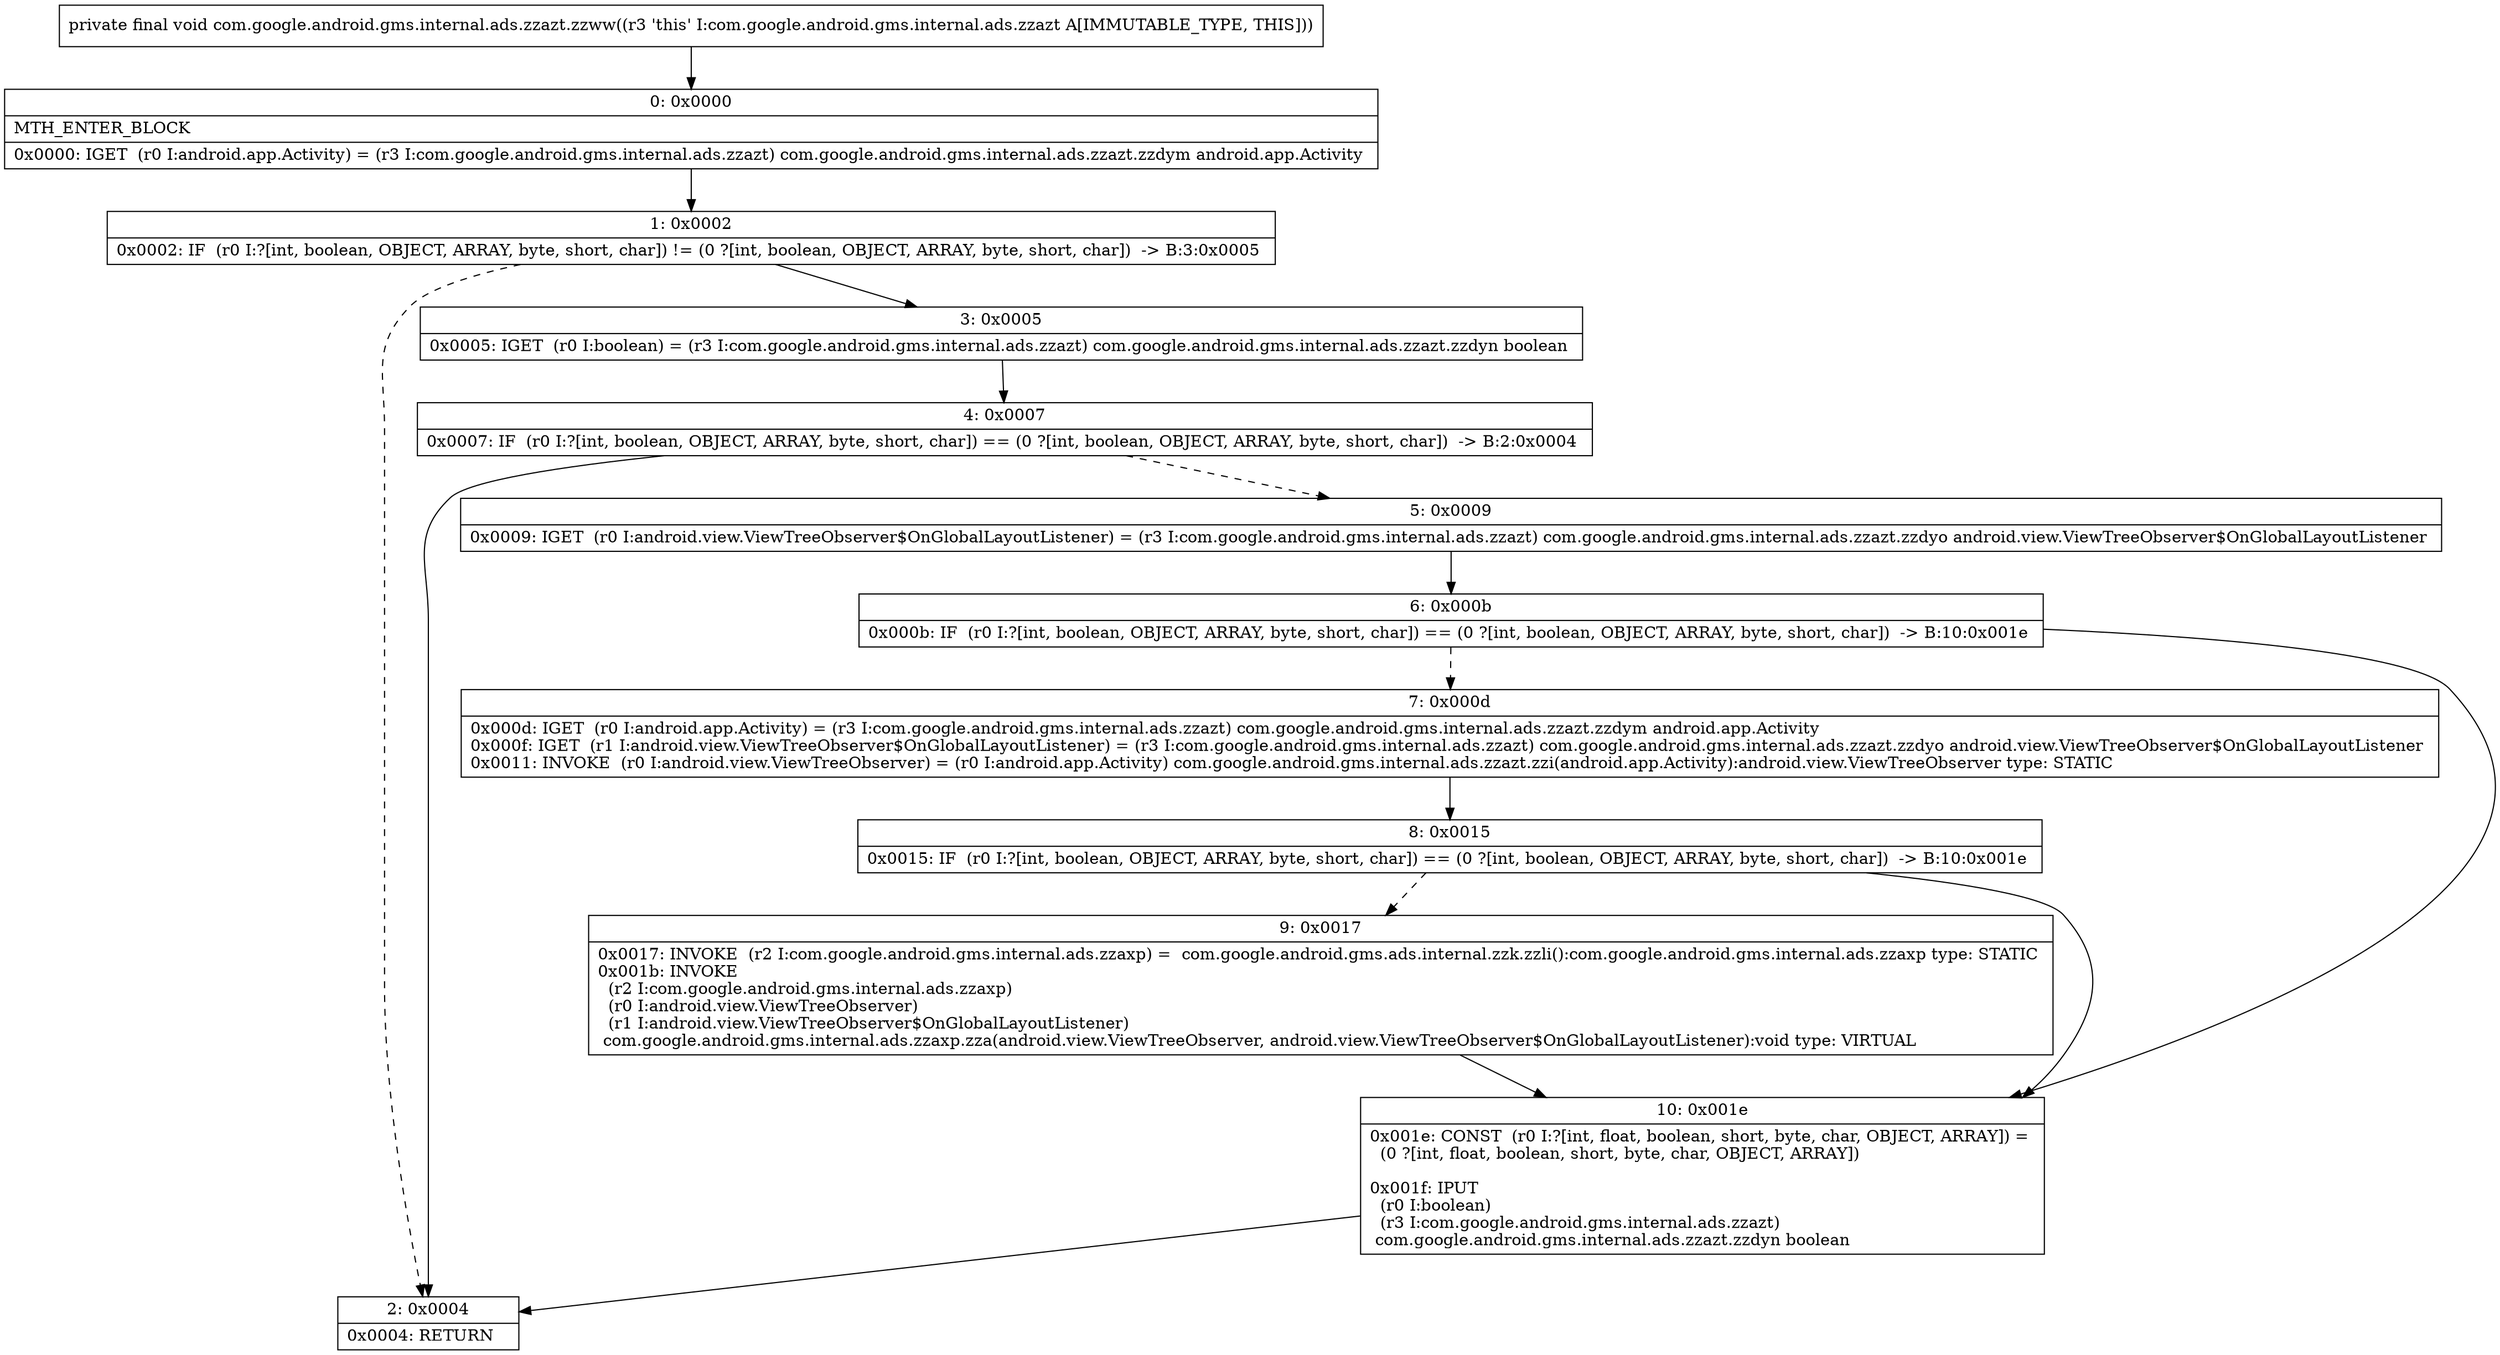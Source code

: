 digraph "CFG forcom.google.android.gms.internal.ads.zzazt.zzww()V" {
Node_0 [shape=record,label="{0\:\ 0x0000|MTH_ENTER_BLOCK\l|0x0000: IGET  (r0 I:android.app.Activity) = (r3 I:com.google.android.gms.internal.ads.zzazt) com.google.android.gms.internal.ads.zzazt.zzdym android.app.Activity \l}"];
Node_1 [shape=record,label="{1\:\ 0x0002|0x0002: IF  (r0 I:?[int, boolean, OBJECT, ARRAY, byte, short, char]) != (0 ?[int, boolean, OBJECT, ARRAY, byte, short, char])  \-\> B:3:0x0005 \l}"];
Node_2 [shape=record,label="{2\:\ 0x0004|0x0004: RETURN   \l}"];
Node_3 [shape=record,label="{3\:\ 0x0005|0x0005: IGET  (r0 I:boolean) = (r3 I:com.google.android.gms.internal.ads.zzazt) com.google.android.gms.internal.ads.zzazt.zzdyn boolean \l}"];
Node_4 [shape=record,label="{4\:\ 0x0007|0x0007: IF  (r0 I:?[int, boolean, OBJECT, ARRAY, byte, short, char]) == (0 ?[int, boolean, OBJECT, ARRAY, byte, short, char])  \-\> B:2:0x0004 \l}"];
Node_5 [shape=record,label="{5\:\ 0x0009|0x0009: IGET  (r0 I:android.view.ViewTreeObserver$OnGlobalLayoutListener) = (r3 I:com.google.android.gms.internal.ads.zzazt) com.google.android.gms.internal.ads.zzazt.zzdyo android.view.ViewTreeObserver$OnGlobalLayoutListener \l}"];
Node_6 [shape=record,label="{6\:\ 0x000b|0x000b: IF  (r0 I:?[int, boolean, OBJECT, ARRAY, byte, short, char]) == (0 ?[int, boolean, OBJECT, ARRAY, byte, short, char])  \-\> B:10:0x001e \l}"];
Node_7 [shape=record,label="{7\:\ 0x000d|0x000d: IGET  (r0 I:android.app.Activity) = (r3 I:com.google.android.gms.internal.ads.zzazt) com.google.android.gms.internal.ads.zzazt.zzdym android.app.Activity \l0x000f: IGET  (r1 I:android.view.ViewTreeObserver$OnGlobalLayoutListener) = (r3 I:com.google.android.gms.internal.ads.zzazt) com.google.android.gms.internal.ads.zzazt.zzdyo android.view.ViewTreeObserver$OnGlobalLayoutListener \l0x0011: INVOKE  (r0 I:android.view.ViewTreeObserver) = (r0 I:android.app.Activity) com.google.android.gms.internal.ads.zzazt.zzi(android.app.Activity):android.view.ViewTreeObserver type: STATIC \l}"];
Node_8 [shape=record,label="{8\:\ 0x0015|0x0015: IF  (r0 I:?[int, boolean, OBJECT, ARRAY, byte, short, char]) == (0 ?[int, boolean, OBJECT, ARRAY, byte, short, char])  \-\> B:10:0x001e \l}"];
Node_9 [shape=record,label="{9\:\ 0x0017|0x0017: INVOKE  (r2 I:com.google.android.gms.internal.ads.zzaxp) =  com.google.android.gms.ads.internal.zzk.zzli():com.google.android.gms.internal.ads.zzaxp type: STATIC \l0x001b: INVOKE  \l  (r2 I:com.google.android.gms.internal.ads.zzaxp)\l  (r0 I:android.view.ViewTreeObserver)\l  (r1 I:android.view.ViewTreeObserver$OnGlobalLayoutListener)\l com.google.android.gms.internal.ads.zzaxp.zza(android.view.ViewTreeObserver, android.view.ViewTreeObserver$OnGlobalLayoutListener):void type: VIRTUAL \l}"];
Node_10 [shape=record,label="{10\:\ 0x001e|0x001e: CONST  (r0 I:?[int, float, boolean, short, byte, char, OBJECT, ARRAY]) = \l  (0 ?[int, float, boolean, short, byte, char, OBJECT, ARRAY])\l \l0x001f: IPUT  \l  (r0 I:boolean)\l  (r3 I:com.google.android.gms.internal.ads.zzazt)\l com.google.android.gms.internal.ads.zzazt.zzdyn boolean \l}"];
MethodNode[shape=record,label="{private final void com.google.android.gms.internal.ads.zzazt.zzww((r3 'this' I:com.google.android.gms.internal.ads.zzazt A[IMMUTABLE_TYPE, THIS])) }"];
MethodNode -> Node_0;
Node_0 -> Node_1;
Node_1 -> Node_2[style=dashed];
Node_1 -> Node_3;
Node_3 -> Node_4;
Node_4 -> Node_2;
Node_4 -> Node_5[style=dashed];
Node_5 -> Node_6;
Node_6 -> Node_7[style=dashed];
Node_6 -> Node_10;
Node_7 -> Node_8;
Node_8 -> Node_9[style=dashed];
Node_8 -> Node_10;
Node_9 -> Node_10;
Node_10 -> Node_2;
}

